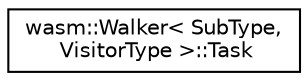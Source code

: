 digraph "Graphical Class Hierarchy"
{
  edge [fontname="Helvetica",fontsize="10",labelfontname="Helvetica",labelfontsize="10"];
  node [fontname="Helvetica",fontsize="10",shape=record];
  rankdir="LR";
  Node0 [label="wasm::Walker\< SubType,\l VisitorType \>::Task",height=0.2,width=0.4,color="black", fillcolor="white", style="filled",URL="$structwasm_1_1_walker_1_1_task.html"];
}
